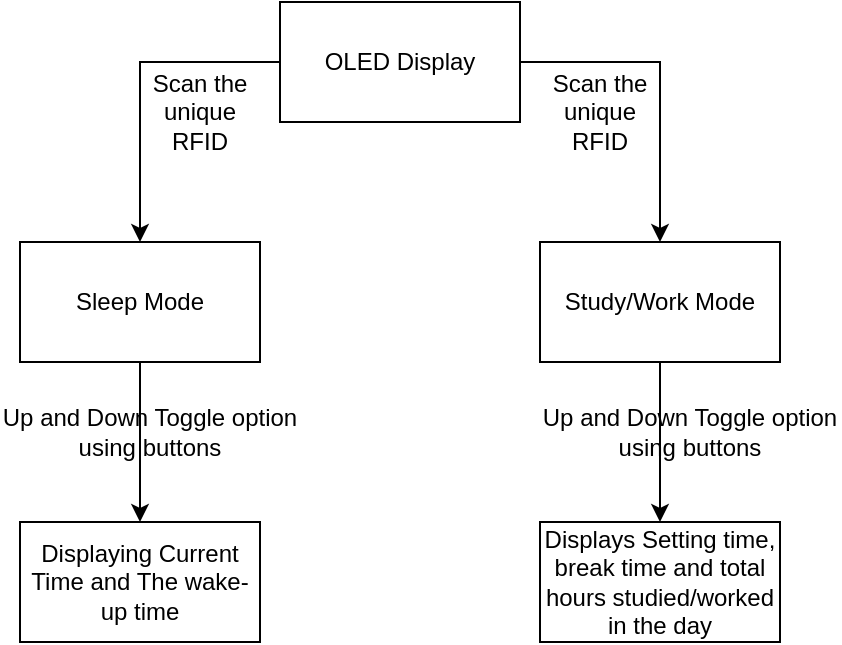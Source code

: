 <mxfile version="21.2.2" type="github">
  <diagram name="Page-1" id="pOKUvfRq1mOgPCqBedcO">
    <mxGraphModel dx="954" dy="616" grid="1" gridSize="10" guides="1" tooltips="1" connect="1" arrows="1" fold="1" page="1" pageScale="1" pageWidth="850" pageHeight="1100" math="0" shadow="0">
      <root>
        <mxCell id="0" />
        <mxCell id="1" parent="0" />
        <mxCell id="XmlxkdabhvjFsi3ZZycZ-3" value="" style="edgeStyle=orthogonalEdgeStyle;rounded=0;orthogonalLoop=1;jettySize=auto;html=1;" edge="1" parent="1" source="XmlxkdabhvjFsi3ZZycZ-1">
          <mxGeometry relative="1" as="geometry">
            <mxPoint x="250" y="240" as="targetPoint" />
            <Array as="points">
              <mxPoint x="250" y="150" />
            </Array>
          </mxGeometry>
        </mxCell>
        <mxCell id="XmlxkdabhvjFsi3ZZycZ-1" value="OLED Display" style="rounded=0;whiteSpace=wrap;html=1;" vertex="1" parent="1">
          <mxGeometry x="320" y="120" width="120" height="60" as="geometry" />
        </mxCell>
        <mxCell id="XmlxkdabhvjFsi3ZZycZ-8" value="" style="edgeStyle=orthogonalEdgeStyle;rounded=0;orthogonalLoop=1;jettySize=auto;html=1;" edge="1" parent="1" source="XmlxkdabhvjFsi3ZZycZ-4" target="XmlxkdabhvjFsi3ZZycZ-7">
          <mxGeometry relative="1" as="geometry" />
        </mxCell>
        <mxCell id="XmlxkdabhvjFsi3ZZycZ-4" value="Sleep Mode" style="rounded=0;whiteSpace=wrap;html=1;" vertex="1" parent="1">
          <mxGeometry x="190" y="240" width="120" height="60" as="geometry" />
        </mxCell>
        <mxCell id="XmlxkdabhvjFsi3ZZycZ-5" value="" style="edgeStyle=orthogonalEdgeStyle;rounded=0;orthogonalLoop=1;jettySize=auto;html=1;exitX=1;exitY=0.5;exitDx=0;exitDy=0;" edge="1" parent="1" source="XmlxkdabhvjFsi3ZZycZ-1">
          <mxGeometry relative="1" as="geometry">
            <mxPoint x="450" y="150" as="sourcePoint" />
            <mxPoint x="510" y="240" as="targetPoint" />
            <Array as="points">
              <mxPoint x="510" y="150" />
            </Array>
          </mxGeometry>
        </mxCell>
        <mxCell id="XmlxkdabhvjFsi3ZZycZ-12" value="" style="edgeStyle=orthogonalEdgeStyle;rounded=0;orthogonalLoop=1;jettySize=auto;html=1;" edge="1" parent="1" source="XmlxkdabhvjFsi3ZZycZ-6" target="XmlxkdabhvjFsi3ZZycZ-11">
          <mxGeometry relative="1" as="geometry" />
        </mxCell>
        <mxCell id="XmlxkdabhvjFsi3ZZycZ-6" value="Study/Work Mode" style="rounded=0;whiteSpace=wrap;html=1;" vertex="1" parent="1">
          <mxGeometry x="450" y="240" width="120" height="60" as="geometry" />
        </mxCell>
        <mxCell id="XmlxkdabhvjFsi3ZZycZ-7" value="Displaying Current Time and The wake-up time" style="rounded=0;whiteSpace=wrap;html=1;" vertex="1" parent="1">
          <mxGeometry x="190" y="380" width="120" height="60" as="geometry" />
        </mxCell>
        <mxCell id="XmlxkdabhvjFsi3ZZycZ-9" value="Up and Down Toggle option using buttons&lt;br&gt;" style="text;html=1;strokeColor=none;fillColor=none;align=center;verticalAlign=middle;whiteSpace=wrap;rounded=0;" vertex="1" parent="1">
          <mxGeometry x="180" y="320" width="150" height="30" as="geometry" />
        </mxCell>
        <mxCell id="XmlxkdabhvjFsi3ZZycZ-11" value="Displays Setting time, break time and total hours studied/worked in the day" style="rounded=0;whiteSpace=wrap;html=1;" vertex="1" parent="1">
          <mxGeometry x="450" y="380" width="120" height="60" as="geometry" />
        </mxCell>
        <mxCell id="XmlxkdabhvjFsi3ZZycZ-13" value="Up and Down Toggle option using buttons&lt;br&gt;" style="text;html=1;strokeColor=none;fillColor=none;align=center;verticalAlign=middle;whiteSpace=wrap;rounded=0;" vertex="1" parent="1">
          <mxGeometry x="450" y="320" width="150" height="30" as="geometry" />
        </mxCell>
        <mxCell id="XmlxkdabhvjFsi3ZZycZ-14" value="Scan the unique RFID" style="text;html=1;strokeColor=none;fillColor=none;align=center;verticalAlign=middle;whiteSpace=wrap;rounded=0;" vertex="1" parent="1">
          <mxGeometry x="250" y="160" width="60" height="30" as="geometry" />
        </mxCell>
        <mxCell id="XmlxkdabhvjFsi3ZZycZ-16" value="Scan the unique RFID" style="text;html=1;strokeColor=none;fillColor=none;align=center;verticalAlign=middle;whiteSpace=wrap;rounded=0;" vertex="1" parent="1">
          <mxGeometry x="450" y="160" width="60" height="30" as="geometry" />
        </mxCell>
      </root>
    </mxGraphModel>
  </diagram>
</mxfile>
